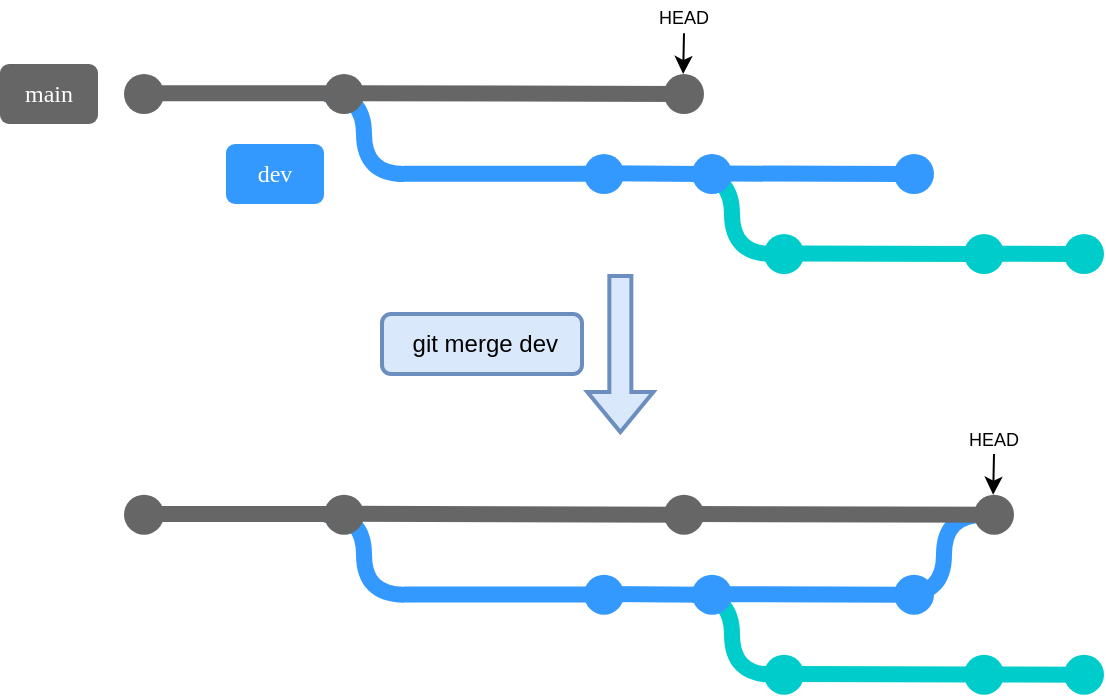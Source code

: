 <mxfile version="24.7.5">
  <diagram name="Page-1" id="3phLT39RTypJBzAJomp0">
    <mxGraphModel dx="-127" dy="419" grid="1" gridSize="10" guides="1" tooltips="1" connect="1" arrows="1" fold="1" page="1" pageScale="1" pageWidth="827" pageHeight="1169" math="0" shadow="0">
      <root>
        <mxCell id="0" />
        <mxCell id="1" parent="0" />
        <mxCell id="AgC99t1CVHgvSRt5C8VI-3" value="" style="curved=1;endArrow=none;html=1;rounded=0;strokeWidth=8;endFill=0;strokeColor=#00CCCC;" parent="1" edge="1">
          <mxGeometry width="50" height="50" relative="1" as="geometry">
            <mxPoint x="1265" y="400.35" as="sourcePoint" />
            <mxPoint x="1305" y="440.35" as="targetPoint" />
            <Array as="points">
              <mxPoint x="1285" y="400.35" />
              <mxPoint x="1285" y="440.35" />
            </Array>
          </mxGeometry>
        </mxCell>
        <mxCell id="AgC99t1CVHgvSRt5C8VI-4" value="" style="curved=1;endArrow=none;html=1;rounded=0;strokeWidth=8;endFill=0;strokeColor=#3399FF;" parent="1" edge="1">
          <mxGeometry width="50" height="50" relative="1" as="geometry">
            <mxPoint x="1081" y="360.35" as="sourcePoint" />
            <mxPoint x="1121" y="400.35" as="targetPoint" />
            <Array as="points">
              <mxPoint x="1101" y="360.35" />
              <mxPoint x="1101" y="400.35" />
            </Array>
          </mxGeometry>
        </mxCell>
        <mxCell id="AgC99t1CVHgvSRt5C8VI-5" value="" style="ellipse;whiteSpace=wrap;html=1;aspect=fixed;strokeColor=none;rounded=0;strokeWidth=8;align=center;verticalAlign=middle;fontFamily=Helvetica;fontSize=11;fontColor=default;labelBackgroundColor=default;fillColor=#666666;" parent="1" vertex="1">
          <mxGeometry x="1081" y="350.35" width="20" height="20" as="geometry" />
        </mxCell>
        <mxCell id="AgC99t1CVHgvSRt5C8VI-6" value="" style="endArrow=none;html=1;rounded=0;strokeColor=#666666;strokeWidth=8;align=center;verticalAlign=middle;fontFamily=Helvetica;fontSize=11;fontColor=default;labelBackgroundColor=default;endFill=0;curved=1;" parent="1" edge="1">
          <mxGeometry width="50" height="50" relative="1" as="geometry">
            <mxPoint x="991" y="359.98" as="sourcePoint" />
            <mxPoint x="1091" y="359.98" as="targetPoint" />
          </mxGeometry>
        </mxCell>
        <mxCell id="AgC99t1CVHgvSRt5C8VI-7" value="" style="ellipse;whiteSpace=wrap;html=1;aspect=fixed;strokeColor=none;rounded=0;strokeWidth=8;align=center;verticalAlign=middle;fontFamily=Helvetica;fontSize=11;fontColor=default;labelBackgroundColor=default;fillColor=#666666;" parent="1" vertex="1">
          <mxGeometry x="981" y="350.35" width="20" height="20" as="geometry" />
        </mxCell>
        <mxCell id="AgC99t1CVHgvSRt5C8VI-8" value="" style="ellipse;whiteSpace=wrap;html=1;aspect=fixed;strokeColor=none;rounded=0;strokeWidth=8;align=center;verticalAlign=middle;fontFamily=Helvetica;fontSize=11;fontColor=default;labelBackgroundColor=default;fillColor=#3399FF;" parent="1" vertex="1">
          <mxGeometry x="1211" y="390.35" width="20" height="20" as="geometry" />
        </mxCell>
        <mxCell id="AgC99t1CVHgvSRt5C8VI-9" value="" style="endArrow=none;html=1;rounded=0;strokeColor=#666666;strokeWidth=8;align=center;verticalAlign=middle;fontFamily=Helvetica;fontSize=11;fontColor=default;labelBackgroundColor=default;endFill=0;curved=1;" parent="1" edge="1">
          <mxGeometry width="50" height="50" relative="1" as="geometry">
            <mxPoint x="1091" y="359.92" as="sourcePoint" />
            <mxPoint x="1261" y="360.35" as="targetPoint" />
          </mxGeometry>
        </mxCell>
        <mxCell id="AgC99t1CVHgvSRt5C8VI-10" value="" style="endArrow=none;html=1;rounded=0;strokeColor=#3399FF;strokeWidth=8;align=center;verticalAlign=middle;fontFamily=Helvetica;fontSize=11;fontColor=default;labelBackgroundColor=default;endFill=0;curved=1;" parent="1" edge="1">
          <mxGeometry width="50" height="50" relative="1" as="geometry">
            <mxPoint x="1121" y="400.28" as="sourcePoint" />
            <mxPoint x="1221" y="400.28" as="targetPoint" />
          </mxGeometry>
        </mxCell>
        <mxCell id="AgC99t1CVHgvSRt5C8VI-11" value="" style="ellipse;whiteSpace=wrap;html=1;aspect=fixed;strokeColor=none;rounded=0;strokeWidth=8;align=center;verticalAlign=middle;fontFamily=Helvetica;fontSize=11;fontColor=default;labelBackgroundColor=default;fillColor=#666666;" parent="1" vertex="1">
          <mxGeometry x="1251" y="350.35" width="20" height="20" as="geometry" />
        </mxCell>
        <mxCell id="AgC99t1CVHgvSRt5C8VI-12" value="" style="endArrow=none;html=1;rounded=0;strokeColor=#3399FF;strokeWidth=8;align=center;verticalAlign=middle;fontFamily=Helvetica;fontSize=11;fontColor=default;labelBackgroundColor=default;endFill=0;curved=1;" parent="1" edge="1">
          <mxGeometry width="50" height="50" relative="1" as="geometry">
            <mxPoint x="1221" y="400.01" as="sourcePoint" />
            <mxPoint x="1271" y="400.35" as="targetPoint" />
          </mxGeometry>
        </mxCell>
        <mxCell id="AgC99t1CVHgvSRt5C8VI-13" value="" style="ellipse;whiteSpace=wrap;html=1;aspect=fixed;strokeColor=none;rounded=0;strokeWidth=8;align=center;verticalAlign=middle;fontFamily=Helvetica;fontSize=11;fontColor=default;labelBackgroundColor=default;fillColor=#3399FF;" parent="1" vertex="1">
          <mxGeometry x="1265" y="390.35" width="20" height="20" as="geometry" />
        </mxCell>
        <mxCell id="AgC99t1CVHgvSRt5C8VI-14" value="" style="ellipse;whiteSpace=wrap;html=1;aspect=fixed;strokeColor=none;rounded=0;strokeWidth=8;align=center;verticalAlign=middle;fontFamily=Helvetica;fontSize=11;fontColor=default;labelBackgroundColor=default;fillColor=#3399FF;" parent="1" vertex="1">
          <mxGeometry x="1366" y="390.35" width="20" height="20" as="geometry" />
        </mxCell>
        <mxCell id="AgC99t1CVHgvSRt5C8VI-15" value="" style="endArrow=none;html=1;rounded=0;strokeColor=#3399FF;strokeWidth=8;align=center;verticalAlign=middle;fontFamily=Helvetica;fontSize=11;fontColor=default;labelBackgroundColor=default;endFill=0;curved=1;" parent="1" edge="1">
          <mxGeometry width="50" height="50" relative="1" as="geometry">
            <mxPoint x="1281" y="400.11" as="sourcePoint" />
            <mxPoint x="1371" y="400.35" as="targetPoint" />
          </mxGeometry>
        </mxCell>
        <mxCell id="AgC99t1CVHgvSRt5C8VI-16" value="" style="curved=1;endArrow=none;html=1;rounded=0;strokeWidth=8;endFill=0;strokeColor=#3399FF;" parent="1" edge="1">
          <mxGeometry width="50" height="50" relative="1" as="geometry">
            <mxPoint x="1411" y="360.35" as="sourcePoint" />
            <mxPoint x="1371" y="400.35" as="targetPoint" />
            <Array as="points">
              <mxPoint x="1391" y="360.35" />
              <mxPoint x="1391" y="400.35" />
            </Array>
          </mxGeometry>
        </mxCell>
        <mxCell id="AgC99t1CVHgvSRt5C8VI-17" value="" style="ellipse;whiteSpace=wrap;html=1;aspect=fixed;strokeColor=none;rounded=0;strokeWidth=8;align=center;verticalAlign=middle;fontFamily=Helvetica;fontSize=11;fontColor=default;labelBackgroundColor=default;fillColor=#666666;" parent="1" vertex="1">
          <mxGeometry x="1406" y="350.35" width="20" height="20" as="geometry" />
        </mxCell>
        <mxCell id="AgC99t1CVHgvSRt5C8VI-18" value="" style="endArrow=none;html=1;rounded=0;strokeColor=#666666;strokeWidth=8;align=center;verticalAlign=middle;fontFamily=Helvetica;fontSize=11;fontColor=default;labelBackgroundColor=default;endFill=0;curved=1;" parent="1" edge="1">
          <mxGeometry width="50" height="50" relative="1" as="geometry">
            <mxPoint x="1265" y="360.01" as="sourcePoint" />
            <mxPoint x="1421" y="360.35" as="targetPoint" />
          </mxGeometry>
        </mxCell>
        <mxCell id="AgC99t1CVHgvSRt5C8VI-21" value="" style="ellipse;whiteSpace=wrap;html=1;aspect=fixed;strokeColor=none;rounded=0;strokeWidth=8;align=center;verticalAlign=middle;fontFamily=Helvetica;fontSize=11;fontColor=default;labelBackgroundColor=default;fillColor=#00CCCC;gradientColor=none;" parent="1" vertex="1">
          <mxGeometry x="1301" y="430.35" width="20" height="20" as="geometry" />
        </mxCell>
        <mxCell id="AgC99t1CVHgvSRt5C8VI-22" value="" style="endArrow=none;html=1;rounded=0;strokeColor=#00CCCC;strokeWidth=8;align=center;verticalAlign=middle;fontFamily=Helvetica;fontSize=11;fontColor=default;labelBackgroundColor=default;endFill=0;curved=1;" parent="1" edge="1">
          <mxGeometry width="50" height="50" relative="1" as="geometry">
            <mxPoint x="1316" y="440.06" as="sourcePoint" />
            <mxPoint x="1406" y="440.3" as="targetPoint" />
          </mxGeometry>
        </mxCell>
        <mxCell id="AgC99t1CVHgvSRt5C8VI-23" value="" style="ellipse;whiteSpace=wrap;html=1;aspect=fixed;strokeColor=none;rounded=0;strokeWidth=8;align=center;verticalAlign=middle;fontFamily=Helvetica;fontSize=11;fontColor=default;labelBackgroundColor=default;fillColor=#00CCCC;" parent="1" vertex="1">
          <mxGeometry x="1401" y="430.35" width="20" height="20" as="geometry" />
        </mxCell>
        <mxCell id="AgC99t1CVHgvSRt5C8VI-29" value="" style="endArrow=none;html=1;rounded=0;strokeColor=#00CCCC;strokeWidth=8;align=center;verticalAlign=middle;fontFamily=Helvetica;fontSize=11;fontColor=default;labelBackgroundColor=default;endFill=0;curved=1;" parent="1" edge="1">
          <mxGeometry width="50" height="50" relative="1" as="geometry">
            <mxPoint x="1411" y="440.23" as="sourcePoint" />
            <mxPoint x="1461" y="440.38" as="targetPoint" />
          </mxGeometry>
        </mxCell>
        <mxCell id="AgC99t1CVHgvSRt5C8VI-30" value="" style="ellipse;whiteSpace=wrap;html=1;aspect=fixed;strokeColor=none;rounded=0;strokeWidth=8;align=center;verticalAlign=middle;fontFamily=Helvetica;fontSize=11;fontColor=default;labelBackgroundColor=default;fillColor=#00CCCC;" parent="1" vertex="1">
          <mxGeometry x="1451" y="430.35" width="20" height="20" as="geometry" />
        </mxCell>
        <mxCell id="AgC99t1CVHgvSRt5C8VI-32" value="" style="curved=1;endArrow=none;html=1;rounded=0;strokeWidth=8;endFill=0;strokeColor=#00CCCC;" parent="1" edge="1">
          <mxGeometry width="50" height="50" relative="1" as="geometry">
            <mxPoint x="1265" y="190.0" as="sourcePoint" />
            <mxPoint x="1305" y="230.0" as="targetPoint" />
            <Array as="points">
              <mxPoint x="1285" y="190.0" />
              <mxPoint x="1285" y="230.0" />
            </Array>
          </mxGeometry>
        </mxCell>
        <mxCell id="AgC99t1CVHgvSRt5C8VI-33" value="" style="curved=1;endArrow=none;html=1;rounded=0;strokeWidth=8;endFill=0;strokeColor=#3399FF;" parent="1" edge="1">
          <mxGeometry width="50" height="50" relative="1" as="geometry">
            <mxPoint x="1081" y="150.0" as="sourcePoint" />
            <mxPoint x="1121" y="190.0" as="targetPoint" />
            <Array as="points">
              <mxPoint x="1101" y="150.0" />
              <mxPoint x="1101" y="190.0" />
            </Array>
          </mxGeometry>
        </mxCell>
        <mxCell id="AgC99t1CVHgvSRt5C8VI-34" value="" style="ellipse;whiteSpace=wrap;html=1;aspect=fixed;strokeColor=none;rounded=0;strokeWidth=8;align=center;verticalAlign=middle;fontFamily=Helvetica;fontSize=11;fontColor=default;labelBackgroundColor=default;fillColor=#666666;" parent="1" vertex="1">
          <mxGeometry x="1081" y="140.0" width="20" height="20" as="geometry" />
        </mxCell>
        <mxCell id="AgC99t1CVHgvSRt5C8VI-35" value="" style="endArrow=none;html=1;rounded=0;strokeColor=#666666;strokeWidth=8;align=center;verticalAlign=middle;fontFamily=Helvetica;fontSize=11;fontColor=default;labelBackgroundColor=default;endFill=0;curved=1;" parent="1" edge="1">
          <mxGeometry width="50" height="50" relative="1" as="geometry">
            <mxPoint x="991" y="149.63" as="sourcePoint" />
            <mxPoint x="1091" y="149.63" as="targetPoint" />
          </mxGeometry>
        </mxCell>
        <mxCell id="AgC99t1CVHgvSRt5C8VI-36" value="" style="ellipse;whiteSpace=wrap;html=1;aspect=fixed;strokeColor=none;rounded=0;strokeWidth=8;align=center;verticalAlign=middle;fontFamily=Helvetica;fontSize=11;fontColor=default;labelBackgroundColor=default;fillColor=#666666;" parent="1" vertex="1">
          <mxGeometry x="981" y="140.0" width="20" height="20" as="geometry" />
        </mxCell>
        <mxCell id="AgC99t1CVHgvSRt5C8VI-37" value="" style="ellipse;whiteSpace=wrap;html=1;aspect=fixed;strokeColor=none;rounded=0;strokeWidth=8;align=center;verticalAlign=middle;fontFamily=Helvetica;fontSize=11;fontColor=default;labelBackgroundColor=default;fillColor=#3399FF;" parent="1" vertex="1">
          <mxGeometry x="1211" y="180.0" width="20" height="20" as="geometry" />
        </mxCell>
        <mxCell id="AgC99t1CVHgvSRt5C8VI-38" value="" style="endArrow=none;html=1;rounded=0;strokeColor=#666666;strokeWidth=8;align=center;verticalAlign=middle;fontFamily=Helvetica;fontSize=11;fontColor=default;labelBackgroundColor=default;endFill=0;curved=1;" parent="1" edge="1">
          <mxGeometry width="50" height="50" relative="1" as="geometry">
            <mxPoint x="1091" y="149.57" as="sourcePoint" />
            <mxPoint x="1261" y="150.0" as="targetPoint" />
          </mxGeometry>
        </mxCell>
        <mxCell id="AgC99t1CVHgvSRt5C8VI-39" value="" style="endArrow=none;html=1;rounded=0;strokeColor=#3399FF;strokeWidth=8;align=center;verticalAlign=middle;fontFamily=Helvetica;fontSize=11;fontColor=default;labelBackgroundColor=default;endFill=0;curved=1;" parent="1" edge="1">
          <mxGeometry width="50" height="50" relative="1" as="geometry">
            <mxPoint x="1121" y="189.93" as="sourcePoint" />
            <mxPoint x="1221" y="189.93" as="targetPoint" />
          </mxGeometry>
        </mxCell>
        <mxCell id="AgC99t1CVHgvSRt5C8VI-40" value="" style="ellipse;whiteSpace=wrap;html=1;aspect=fixed;strokeColor=none;rounded=0;strokeWidth=8;align=center;verticalAlign=middle;fontFamily=Helvetica;fontSize=11;fontColor=default;labelBackgroundColor=default;fillColor=#666666;" parent="1" vertex="1">
          <mxGeometry x="1251" y="140.0" width="20" height="20" as="geometry" />
        </mxCell>
        <mxCell id="AgC99t1CVHgvSRt5C8VI-41" value="" style="endArrow=none;html=1;rounded=0;strokeColor=#3399FF;strokeWidth=8;align=center;verticalAlign=middle;fontFamily=Helvetica;fontSize=11;fontColor=default;labelBackgroundColor=default;endFill=0;curved=1;" parent="1" edge="1">
          <mxGeometry width="50" height="50" relative="1" as="geometry">
            <mxPoint x="1221" y="189.66" as="sourcePoint" />
            <mxPoint x="1271" y="190.0" as="targetPoint" />
          </mxGeometry>
        </mxCell>
        <mxCell id="AgC99t1CVHgvSRt5C8VI-42" value="" style="ellipse;whiteSpace=wrap;html=1;aspect=fixed;strokeColor=none;rounded=0;strokeWidth=8;align=center;verticalAlign=middle;fontFamily=Helvetica;fontSize=11;fontColor=default;labelBackgroundColor=default;fillColor=#3399FF;" parent="1" vertex="1">
          <mxGeometry x="1265" y="180.0" width="20" height="20" as="geometry" />
        </mxCell>
        <mxCell id="AgC99t1CVHgvSRt5C8VI-43" value="" style="ellipse;whiteSpace=wrap;html=1;aspect=fixed;strokeColor=none;rounded=0;strokeWidth=8;align=center;verticalAlign=middle;fontFamily=Helvetica;fontSize=11;fontColor=default;labelBackgroundColor=default;fillColor=#3399FF;" parent="1" vertex="1">
          <mxGeometry x="1366" y="180.0" width="20" height="20" as="geometry" />
        </mxCell>
        <mxCell id="AgC99t1CVHgvSRt5C8VI-44" value="" style="endArrow=none;html=1;rounded=0;strokeColor=#3399FF;strokeWidth=8;align=center;verticalAlign=middle;fontFamily=Helvetica;fontSize=11;fontColor=default;labelBackgroundColor=default;endFill=0;curved=1;" parent="1" edge="1">
          <mxGeometry width="50" height="50" relative="1" as="geometry">
            <mxPoint x="1281" y="189.76" as="sourcePoint" />
            <mxPoint x="1371" y="190.0" as="targetPoint" />
          </mxGeometry>
        </mxCell>
        <mxCell id="AgC99t1CVHgvSRt5C8VI-48" value="" style="ellipse;whiteSpace=wrap;html=1;aspect=fixed;strokeColor=none;rounded=0;strokeWidth=8;align=center;verticalAlign=middle;fontFamily=Helvetica;fontSize=11;fontColor=default;labelBackgroundColor=default;fillColor=#00CCCC;gradientColor=none;" parent="1" vertex="1">
          <mxGeometry x="1301" y="220.0" width="20" height="20" as="geometry" />
        </mxCell>
        <mxCell id="AgC99t1CVHgvSRt5C8VI-49" value="" style="endArrow=none;html=1;rounded=0;strokeColor=#00CCCC;strokeWidth=8;align=center;verticalAlign=middle;fontFamily=Helvetica;fontSize=11;fontColor=default;labelBackgroundColor=default;endFill=0;curved=1;" parent="1" edge="1">
          <mxGeometry width="50" height="50" relative="1" as="geometry">
            <mxPoint x="1316" y="229.71" as="sourcePoint" />
            <mxPoint x="1406" y="229.95" as="targetPoint" />
          </mxGeometry>
        </mxCell>
        <mxCell id="AgC99t1CVHgvSRt5C8VI-50" value="" style="ellipse;whiteSpace=wrap;html=1;aspect=fixed;strokeColor=none;rounded=0;strokeWidth=8;align=center;verticalAlign=middle;fontFamily=Helvetica;fontSize=11;fontColor=default;labelBackgroundColor=default;fillColor=#00CCCC;" parent="1" vertex="1">
          <mxGeometry x="1401" y="220.0" width="20" height="20" as="geometry" />
        </mxCell>
        <mxCell id="AgC99t1CVHgvSRt5C8VI-51" value="" style="endArrow=none;html=1;rounded=0;strokeColor=#00CCCC;strokeWidth=8;align=center;verticalAlign=middle;fontFamily=Helvetica;fontSize=11;fontColor=default;labelBackgroundColor=default;endFill=0;curved=1;" parent="1" edge="1">
          <mxGeometry width="50" height="50" relative="1" as="geometry">
            <mxPoint x="1411" y="229.88" as="sourcePoint" />
            <mxPoint x="1461" y="230.03" as="targetPoint" />
          </mxGeometry>
        </mxCell>
        <mxCell id="AgC99t1CVHgvSRt5C8VI-52" value="" style="ellipse;whiteSpace=wrap;html=1;aspect=fixed;strokeColor=none;rounded=0;strokeWidth=8;align=center;verticalAlign=middle;fontFamily=Helvetica;fontSize=11;fontColor=default;labelBackgroundColor=default;fillColor=#00CCCC;" parent="1" vertex="1">
          <mxGeometry x="1451" y="220.0" width="20" height="20" as="geometry" />
        </mxCell>
        <mxCell id="3oCc5eSl0xRHE3MTr0i1-1" value="" style="shape=flexArrow;endArrow=classic;html=1;rounded=0;fillColor=#dae8fc;strokeColor=#6c8ebf;strokeWidth=2;" parent="1" edge="1">
          <mxGeometry width="50" height="50" relative="1" as="geometry">
            <mxPoint x="1229.17" y="240" as="sourcePoint" />
            <mxPoint x="1229.17" y="320" as="targetPoint" />
          </mxGeometry>
        </mxCell>
        <mxCell id="3oCc5eSl0xRHE3MTr0i1-2" value="&amp;nbsp;git merge dev" style="rounded=1;whiteSpace=wrap;html=1;fillColor=#dae8fc;strokeColor=#6c8ebf;strokeWidth=2;fontFamily=Helvetica;" parent="1" vertex="1">
          <mxGeometry x="1110" y="260" width="100" height="30" as="geometry" />
        </mxCell>
        <mxCell id="3oCc5eSl0xRHE3MTr0i1-3" value="" style="endArrow=classic;html=1;rounded=0;" parent="1" edge="1">
          <mxGeometry width="50" height="50" relative="1" as="geometry">
            <mxPoint x="1261" y="119.65" as="sourcePoint" />
            <mxPoint x="1260.58" y="140" as="targetPoint" />
          </mxGeometry>
        </mxCell>
        <mxCell id="3oCc5eSl0xRHE3MTr0i1-4" value="&lt;font style=&quot;font-size: 9px;&quot;&gt;HEAD&lt;/font&gt;" style="text;html=1;align=center;verticalAlign=middle;whiteSpace=wrap;rounded=0;" parent="1" vertex="1">
          <mxGeometry x="1246" y="103.65" width="30" height="15" as="geometry" />
        </mxCell>
        <mxCell id="3oCc5eSl0xRHE3MTr0i1-5" value="" style="endArrow=classic;html=1;rounded=0;" parent="1" edge="1">
          <mxGeometry width="50" height="50" relative="1" as="geometry">
            <mxPoint x="1416" y="330" as="sourcePoint" />
            <mxPoint x="1415.58" y="350.35" as="targetPoint" />
          </mxGeometry>
        </mxCell>
        <mxCell id="3oCc5eSl0xRHE3MTr0i1-6" value="&lt;font style=&quot;font-size: 9px;&quot;&gt;HEAD&lt;/font&gt;" style="text;html=1;align=center;verticalAlign=middle;whiteSpace=wrap;rounded=0;" parent="1" vertex="1">
          <mxGeometry x="1401" y="314" width="30" height="15" as="geometry" />
        </mxCell>
        <mxCell id="K9rulrqxBFJ0LSO2nwOt-1" value="&lt;font face=&quot;Verdana&quot; color=&quot;#ffffff&quot;&gt;main&lt;/font&gt;" style="rounded=1;whiteSpace=wrap;html=1;strokeColor=none;fillColor=#666666;" vertex="1" parent="1">
          <mxGeometry x="919" y="135" width="49" height="30" as="geometry" />
        </mxCell>
        <mxCell id="K9rulrqxBFJ0LSO2nwOt-2" value="&lt;font face=&quot;Verdana&quot; color=&quot;#ffffff&quot;&gt;dev&lt;/font&gt;" style="rounded=1;whiteSpace=wrap;html=1;strokeColor=none;fillColor=#3399FF;" vertex="1" parent="1">
          <mxGeometry x="1032" y="175" width="49" height="30" as="geometry" />
        </mxCell>
      </root>
    </mxGraphModel>
  </diagram>
</mxfile>
